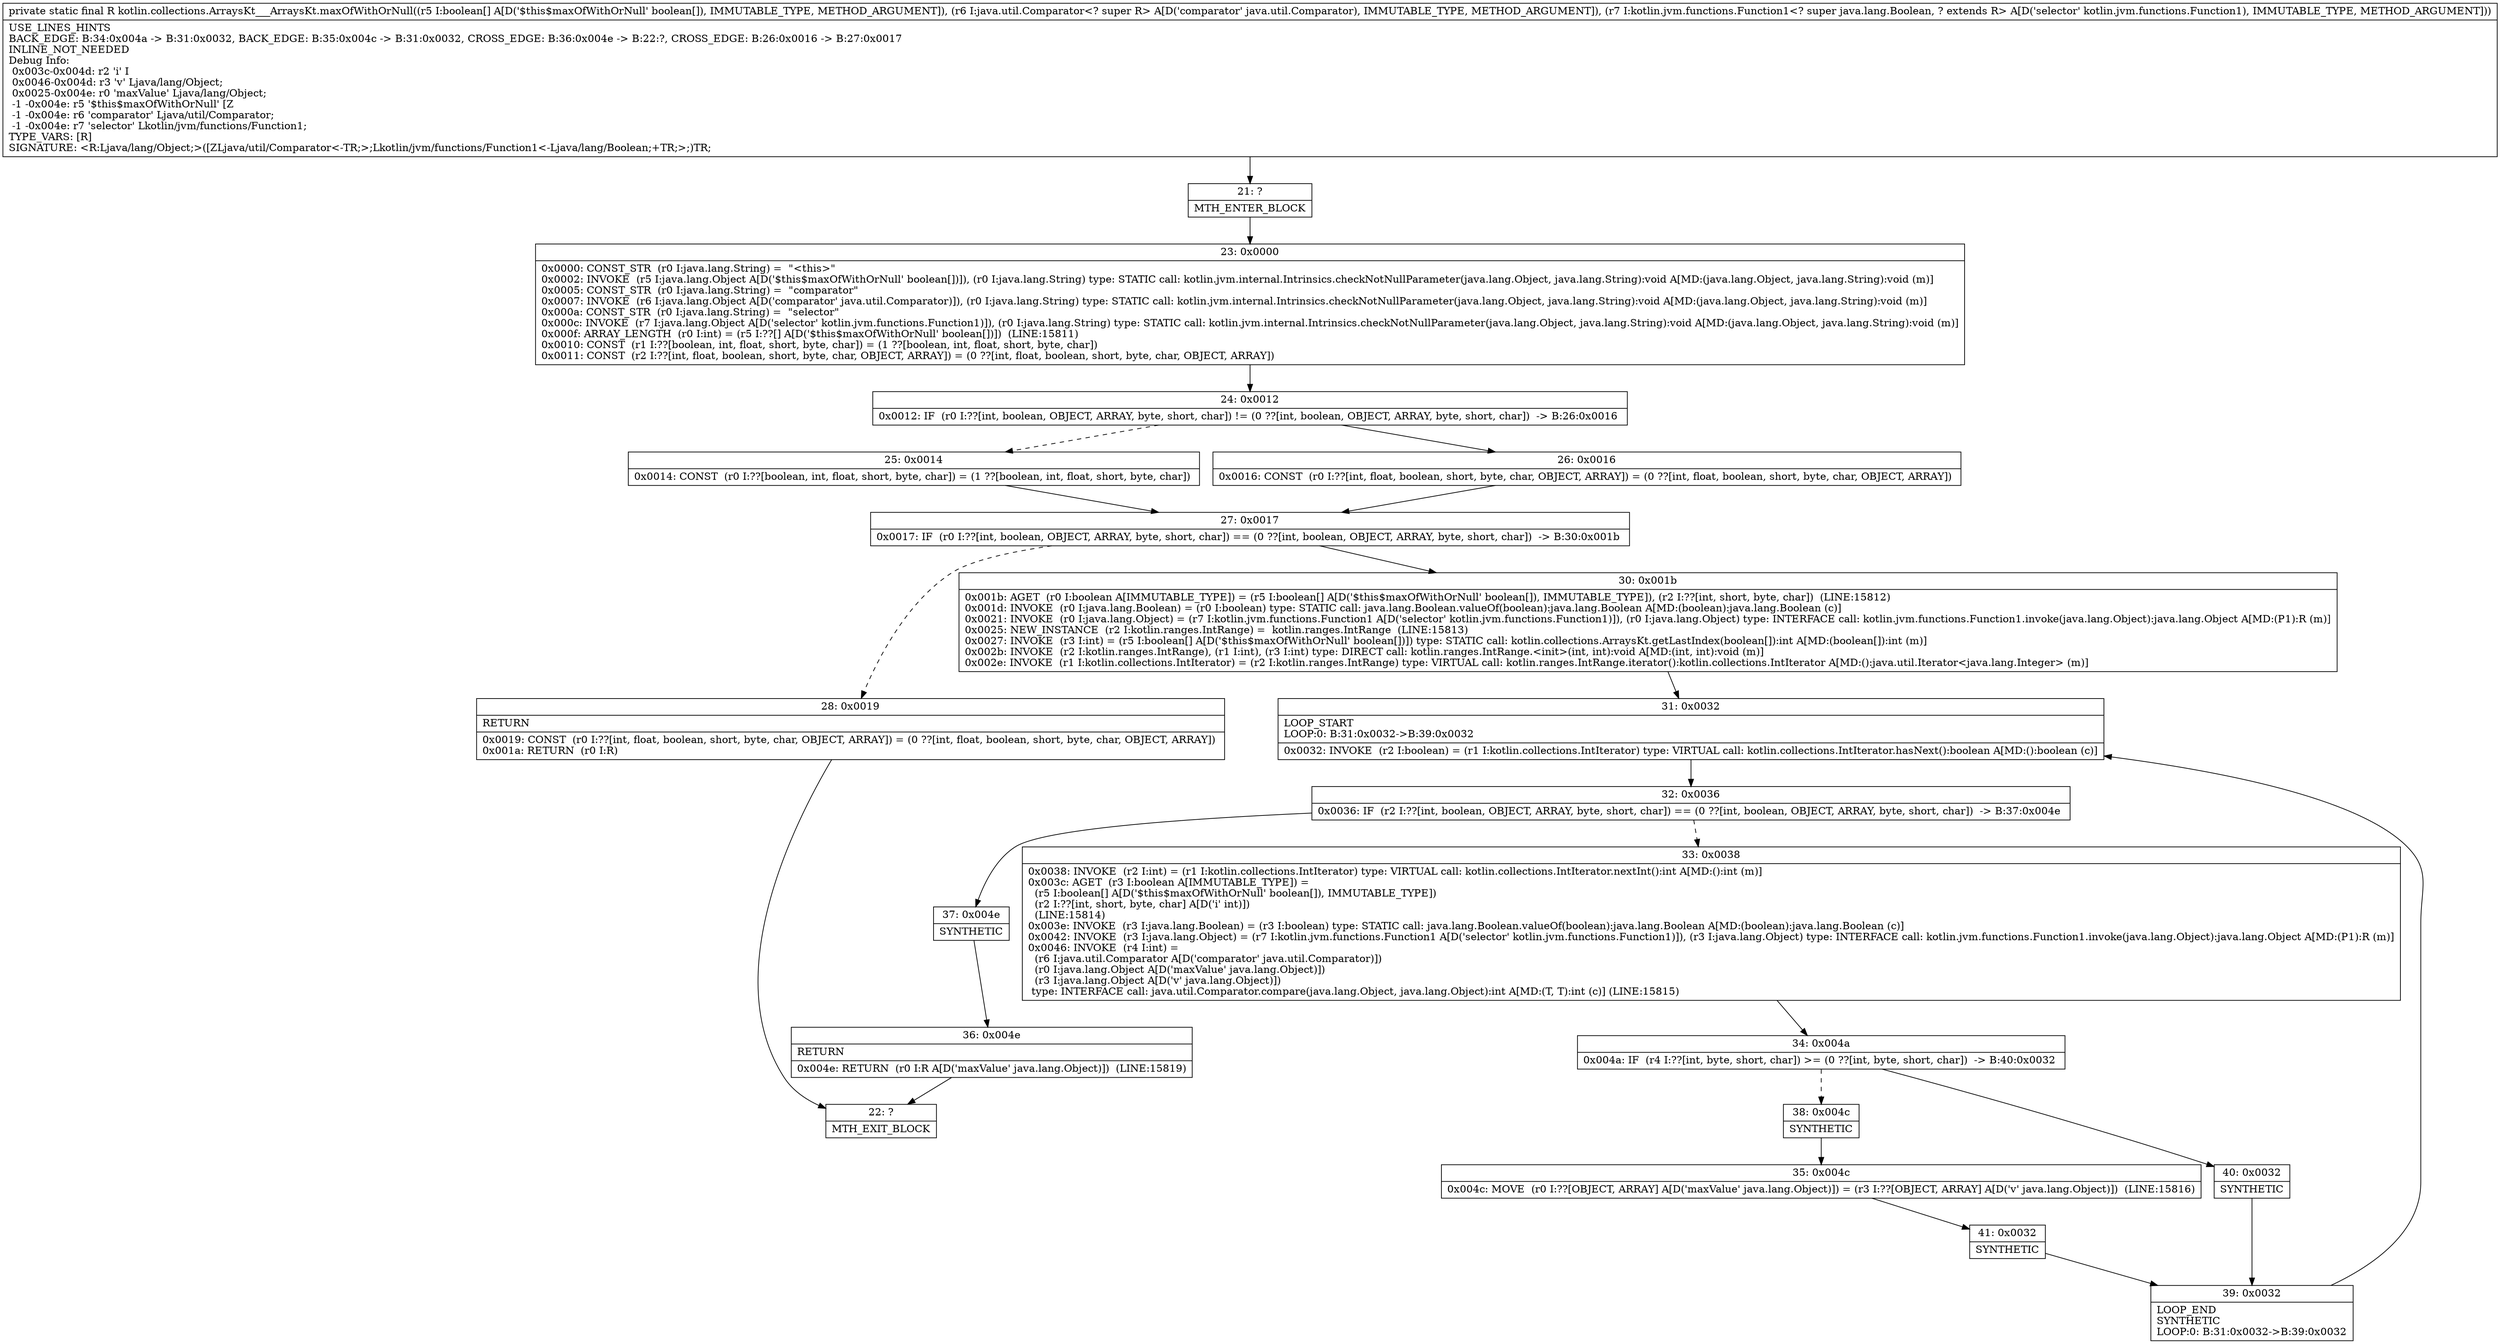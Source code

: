 digraph "CFG forkotlin.collections.ArraysKt___ArraysKt.maxOfWithOrNull([ZLjava\/util\/Comparator;Lkotlin\/jvm\/functions\/Function1;)Ljava\/lang\/Object;" {
Node_21 [shape=record,label="{21\:\ ?|MTH_ENTER_BLOCK\l}"];
Node_23 [shape=record,label="{23\:\ 0x0000|0x0000: CONST_STR  (r0 I:java.lang.String) =  \"\<this\>\" \l0x0002: INVOKE  (r5 I:java.lang.Object A[D('$this$maxOfWithOrNull' boolean[])]), (r0 I:java.lang.String) type: STATIC call: kotlin.jvm.internal.Intrinsics.checkNotNullParameter(java.lang.Object, java.lang.String):void A[MD:(java.lang.Object, java.lang.String):void (m)]\l0x0005: CONST_STR  (r0 I:java.lang.String) =  \"comparator\" \l0x0007: INVOKE  (r6 I:java.lang.Object A[D('comparator' java.util.Comparator)]), (r0 I:java.lang.String) type: STATIC call: kotlin.jvm.internal.Intrinsics.checkNotNullParameter(java.lang.Object, java.lang.String):void A[MD:(java.lang.Object, java.lang.String):void (m)]\l0x000a: CONST_STR  (r0 I:java.lang.String) =  \"selector\" \l0x000c: INVOKE  (r7 I:java.lang.Object A[D('selector' kotlin.jvm.functions.Function1)]), (r0 I:java.lang.String) type: STATIC call: kotlin.jvm.internal.Intrinsics.checkNotNullParameter(java.lang.Object, java.lang.String):void A[MD:(java.lang.Object, java.lang.String):void (m)]\l0x000f: ARRAY_LENGTH  (r0 I:int) = (r5 I:??[] A[D('$this$maxOfWithOrNull' boolean[])])  (LINE:15811)\l0x0010: CONST  (r1 I:??[boolean, int, float, short, byte, char]) = (1 ??[boolean, int, float, short, byte, char]) \l0x0011: CONST  (r2 I:??[int, float, boolean, short, byte, char, OBJECT, ARRAY]) = (0 ??[int, float, boolean, short, byte, char, OBJECT, ARRAY]) \l}"];
Node_24 [shape=record,label="{24\:\ 0x0012|0x0012: IF  (r0 I:??[int, boolean, OBJECT, ARRAY, byte, short, char]) != (0 ??[int, boolean, OBJECT, ARRAY, byte, short, char])  \-\> B:26:0x0016 \l}"];
Node_25 [shape=record,label="{25\:\ 0x0014|0x0014: CONST  (r0 I:??[boolean, int, float, short, byte, char]) = (1 ??[boolean, int, float, short, byte, char]) \l}"];
Node_27 [shape=record,label="{27\:\ 0x0017|0x0017: IF  (r0 I:??[int, boolean, OBJECT, ARRAY, byte, short, char]) == (0 ??[int, boolean, OBJECT, ARRAY, byte, short, char])  \-\> B:30:0x001b \l}"];
Node_28 [shape=record,label="{28\:\ 0x0019|RETURN\l|0x0019: CONST  (r0 I:??[int, float, boolean, short, byte, char, OBJECT, ARRAY]) = (0 ??[int, float, boolean, short, byte, char, OBJECT, ARRAY]) \l0x001a: RETURN  (r0 I:R) \l}"];
Node_22 [shape=record,label="{22\:\ ?|MTH_EXIT_BLOCK\l}"];
Node_30 [shape=record,label="{30\:\ 0x001b|0x001b: AGET  (r0 I:boolean A[IMMUTABLE_TYPE]) = (r5 I:boolean[] A[D('$this$maxOfWithOrNull' boolean[]), IMMUTABLE_TYPE]), (r2 I:??[int, short, byte, char])  (LINE:15812)\l0x001d: INVOKE  (r0 I:java.lang.Boolean) = (r0 I:boolean) type: STATIC call: java.lang.Boolean.valueOf(boolean):java.lang.Boolean A[MD:(boolean):java.lang.Boolean (c)]\l0x0021: INVOKE  (r0 I:java.lang.Object) = (r7 I:kotlin.jvm.functions.Function1 A[D('selector' kotlin.jvm.functions.Function1)]), (r0 I:java.lang.Object) type: INTERFACE call: kotlin.jvm.functions.Function1.invoke(java.lang.Object):java.lang.Object A[MD:(P1):R (m)]\l0x0025: NEW_INSTANCE  (r2 I:kotlin.ranges.IntRange) =  kotlin.ranges.IntRange  (LINE:15813)\l0x0027: INVOKE  (r3 I:int) = (r5 I:boolean[] A[D('$this$maxOfWithOrNull' boolean[])]) type: STATIC call: kotlin.collections.ArraysKt.getLastIndex(boolean[]):int A[MD:(boolean[]):int (m)]\l0x002b: INVOKE  (r2 I:kotlin.ranges.IntRange), (r1 I:int), (r3 I:int) type: DIRECT call: kotlin.ranges.IntRange.\<init\>(int, int):void A[MD:(int, int):void (m)]\l0x002e: INVOKE  (r1 I:kotlin.collections.IntIterator) = (r2 I:kotlin.ranges.IntRange) type: VIRTUAL call: kotlin.ranges.IntRange.iterator():kotlin.collections.IntIterator A[MD:():java.util.Iterator\<java.lang.Integer\> (m)]\l}"];
Node_31 [shape=record,label="{31\:\ 0x0032|LOOP_START\lLOOP:0: B:31:0x0032\-\>B:39:0x0032\l|0x0032: INVOKE  (r2 I:boolean) = (r1 I:kotlin.collections.IntIterator) type: VIRTUAL call: kotlin.collections.IntIterator.hasNext():boolean A[MD:():boolean (c)]\l}"];
Node_32 [shape=record,label="{32\:\ 0x0036|0x0036: IF  (r2 I:??[int, boolean, OBJECT, ARRAY, byte, short, char]) == (0 ??[int, boolean, OBJECT, ARRAY, byte, short, char])  \-\> B:37:0x004e \l}"];
Node_33 [shape=record,label="{33\:\ 0x0038|0x0038: INVOKE  (r2 I:int) = (r1 I:kotlin.collections.IntIterator) type: VIRTUAL call: kotlin.collections.IntIterator.nextInt():int A[MD:():int (m)]\l0x003c: AGET  (r3 I:boolean A[IMMUTABLE_TYPE]) = \l  (r5 I:boolean[] A[D('$this$maxOfWithOrNull' boolean[]), IMMUTABLE_TYPE])\l  (r2 I:??[int, short, byte, char] A[D('i' int)])\l  (LINE:15814)\l0x003e: INVOKE  (r3 I:java.lang.Boolean) = (r3 I:boolean) type: STATIC call: java.lang.Boolean.valueOf(boolean):java.lang.Boolean A[MD:(boolean):java.lang.Boolean (c)]\l0x0042: INVOKE  (r3 I:java.lang.Object) = (r7 I:kotlin.jvm.functions.Function1 A[D('selector' kotlin.jvm.functions.Function1)]), (r3 I:java.lang.Object) type: INTERFACE call: kotlin.jvm.functions.Function1.invoke(java.lang.Object):java.lang.Object A[MD:(P1):R (m)]\l0x0046: INVOKE  (r4 I:int) = \l  (r6 I:java.util.Comparator A[D('comparator' java.util.Comparator)])\l  (r0 I:java.lang.Object A[D('maxValue' java.lang.Object)])\l  (r3 I:java.lang.Object A[D('v' java.lang.Object)])\l type: INTERFACE call: java.util.Comparator.compare(java.lang.Object, java.lang.Object):int A[MD:(T, T):int (c)] (LINE:15815)\l}"];
Node_34 [shape=record,label="{34\:\ 0x004a|0x004a: IF  (r4 I:??[int, byte, short, char]) \>= (0 ??[int, byte, short, char])  \-\> B:40:0x0032 \l}"];
Node_38 [shape=record,label="{38\:\ 0x004c|SYNTHETIC\l}"];
Node_35 [shape=record,label="{35\:\ 0x004c|0x004c: MOVE  (r0 I:??[OBJECT, ARRAY] A[D('maxValue' java.lang.Object)]) = (r3 I:??[OBJECT, ARRAY] A[D('v' java.lang.Object)])  (LINE:15816)\l}"];
Node_41 [shape=record,label="{41\:\ 0x0032|SYNTHETIC\l}"];
Node_39 [shape=record,label="{39\:\ 0x0032|LOOP_END\lSYNTHETIC\lLOOP:0: B:31:0x0032\-\>B:39:0x0032\l}"];
Node_40 [shape=record,label="{40\:\ 0x0032|SYNTHETIC\l}"];
Node_37 [shape=record,label="{37\:\ 0x004e|SYNTHETIC\l}"];
Node_36 [shape=record,label="{36\:\ 0x004e|RETURN\l|0x004e: RETURN  (r0 I:R A[D('maxValue' java.lang.Object)])  (LINE:15819)\l}"];
Node_26 [shape=record,label="{26\:\ 0x0016|0x0016: CONST  (r0 I:??[int, float, boolean, short, byte, char, OBJECT, ARRAY]) = (0 ??[int, float, boolean, short, byte, char, OBJECT, ARRAY]) \l}"];
MethodNode[shape=record,label="{private static final R kotlin.collections.ArraysKt___ArraysKt.maxOfWithOrNull((r5 I:boolean[] A[D('$this$maxOfWithOrNull' boolean[]), IMMUTABLE_TYPE, METHOD_ARGUMENT]), (r6 I:java.util.Comparator\<? super R\> A[D('comparator' java.util.Comparator), IMMUTABLE_TYPE, METHOD_ARGUMENT]), (r7 I:kotlin.jvm.functions.Function1\<? super java.lang.Boolean, ? extends R\> A[D('selector' kotlin.jvm.functions.Function1), IMMUTABLE_TYPE, METHOD_ARGUMENT]))  | USE_LINES_HINTS\lBACK_EDGE: B:34:0x004a \-\> B:31:0x0032, BACK_EDGE: B:35:0x004c \-\> B:31:0x0032, CROSS_EDGE: B:36:0x004e \-\> B:22:?, CROSS_EDGE: B:26:0x0016 \-\> B:27:0x0017\lINLINE_NOT_NEEDED\lDebug Info:\l  0x003c\-0x004d: r2 'i' I\l  0x0046\-0x004d: r3 'v' Ljava\/lang\/Object;\l  0x0025\-0x004e: r0 'maxValue' Ljava\/lang\/Object;\l  \-1 \-0x004e: r5 '$this$maxOfWithOrNull' [Z\l  \-1 \-0x004e: r6 'comparator' Ljava\/util\/Comparator;\l  \-1 \-0x004e: r7 'selector' Lkotlin\/jvm\/functions\/Function1;\lTYPE_VARS: [R]\lSIGNATURE: \<R:Ljava\/lang\/Object;\>([ZLjava\/util\/Comparator\<\-TR;\>;Lkotlin\/jvm\/functions\/Function1\<\-Ljava\/lang\/Boolean;+TR;\>;)TR;\l}"];
MethodNode -> Node_21;Node_21 -> Node_23;
Node_23 -> Node_24;
Node_24 -> Node_25[style=dashed];
Node_24 -> Node_26;
Node_25 -> Node_27;
Node_27 -> Node_28[style=dashed];
Node_27 -> Node_30;
Node_28 -> Node_22;
Node_30 -> Node_31;
Node_31 -> Node_32;
Node_32 -> Node_33[style=dashed];
Node_32 -> Node_37;
Node_33 -> Node_34;
Node_34 -> Node_38[style=dashed];
Node_34 -> Node_40;
Node_38 -> Node_35;
Node_35 -> Node_41;
Node_41 -> Node_39;
Node_39 -> Node_31;
Node_40 -> Node_39;
Node_37 -> Node_36;
Node_36 -> Node_22;
Node_26 -> Node_27;
}

